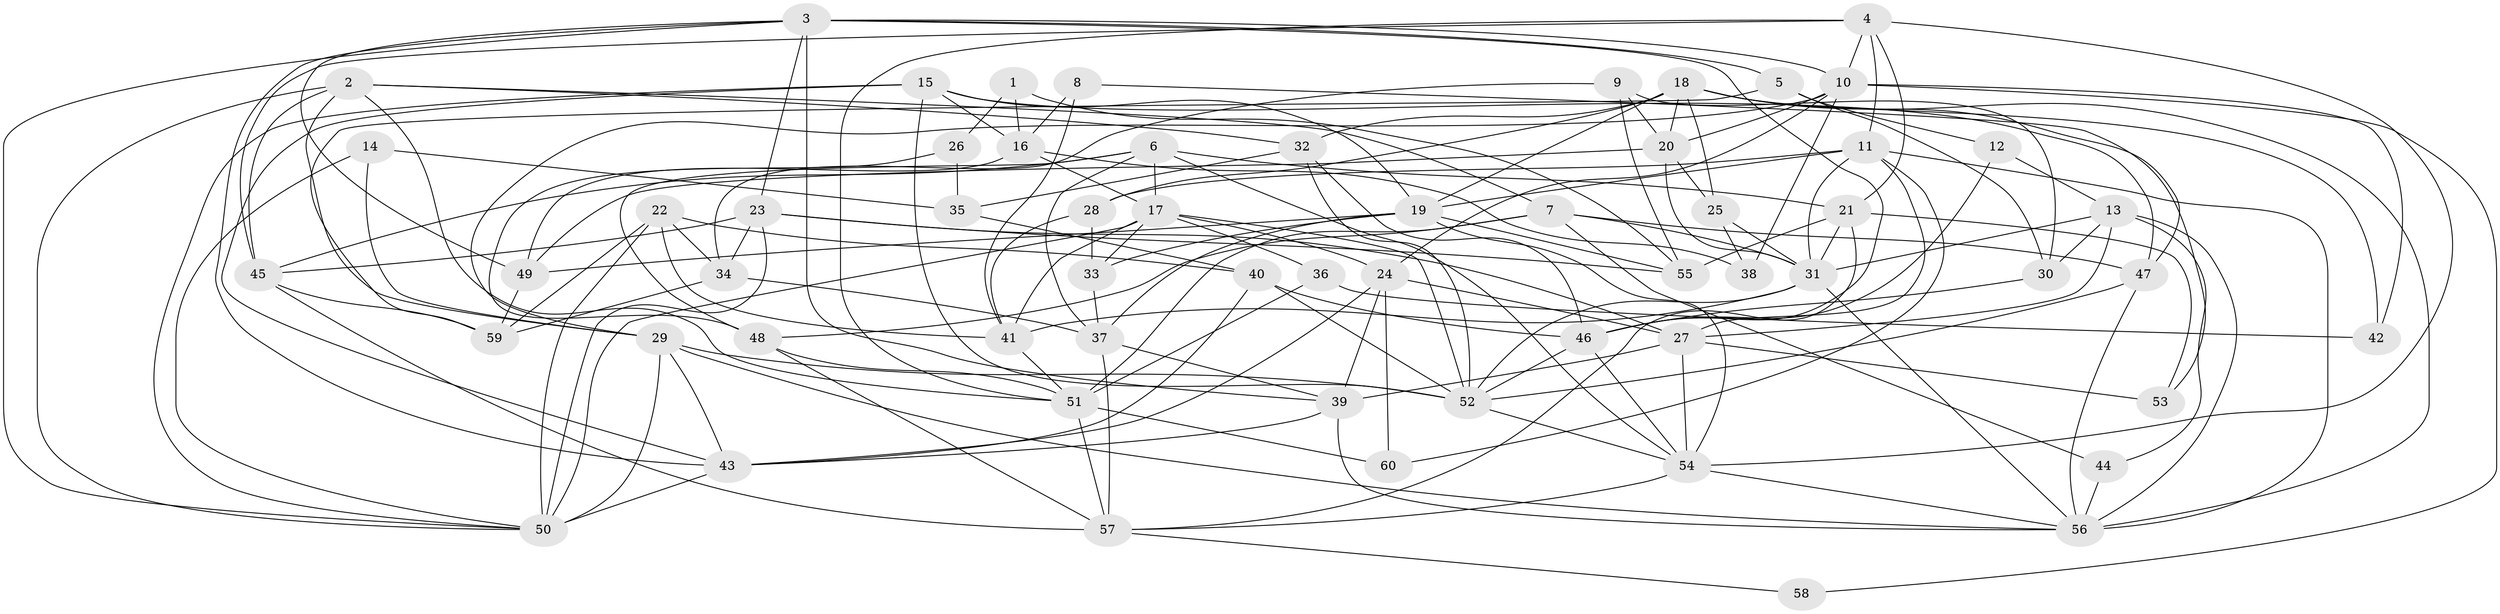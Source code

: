 // original degree distribution, {5: 0.175, 3: 0.31666666666666665, 6: 0.1, 4: 0.25, 7: 0.041666666666666664, 2: 0.10833333333333334, 8: 0.008333333333333333}
// Generated by graph-tools (version 1.1) at 2025/02/03/09/25 03:02:04]
// undirected, 60 vertices, 166 edges
graph export_dot {
graph [start="1"]
  node [color=gray90,style=filled];
  1;
  2;
  3;
  4;
  5;
  6;
  7;
  8;
  9;
  10;
  11;
  12;
  13;
  14;
  15;
  16;
  17;
  18;
  19;
  20;
  21;
  22;
  23;
  24;
  25;
  26;
  27;
  28;
  29;
  30;
  31;
  32;
  33;
  34;
  35;
  36;
  37;
  38;
  39;
  40;
  41;
  42;
  43;
  44;
  45;
  46;
  47;
  48;
  49;
  50;
  51;
  52;
  53;
  54;
  55;
  56;
  57;
  58;
  59;
  60;
  1 -- 16 [weight=1.0];
  1 -- 26 [weight=1.0];
  1 -- 55 [weight=1.0];
  2 -- 7 [weight=1.0];
  2 -- 29 [weight=1.0];
  2 -- 32 [weight=1.0];
  2 -- 45 [weight=1.0];
  2 -- 50 [weight=1.0];
  2 -- 51 [weight=1.0];
  3 -- 5 [weight=1.0];
  3 -- 10 [weight=1.0];
  3 -- 23 [weight=1.0];
  3 -- 39 [weight=2.0];
  3 -- 43 [weight=1.0];
  3 -- 46 [weight=1.0];
  3 -- 49 [weight=1.0];
  3 -- 50 [weight=1.0];
  4 -- 10 [weight=1.0];
  4 -- 11 [weight=1.0];
  4 -- 21 [weight=1.0];
  4 -- 45 [weight=1.0];
  4 -- 51 [weight=1.0];
  4 -- 54 [weight=1.0];
  5 -- 12 [weight=1.0];
  5 -- 30 [weight=1.0];
  5 -- 59 [weight=1.0];
  6 -- 17 [weight=1.0];
  6 -- 21 [weight=1.0];
  6 -- 37 [weight=1.0];
  6 -- 45 [weight=1.0];
  6 -- 48 [weight=1.0];
  6 -- 54 [weight=1.0];
  7 -- 31 [weight=1.0];
  7 -- 44 [weight=1.0];
  7 -- 47 [weight=1.0];
  7 -- 48 [weight=1.0];
  7 -- 51 [weight=1.0];
  8 -- 16 [weight=1.0];
  8 -- 41 [weight=1.0];
  8 -- 53 [weight=1.0];
  9 -- 20 [weight=1.0];
  9 -- 30 [weight=1.0];
  9 -- 34 [weight=1.0];
  9 -- 55 [weight=1.0];
  10 -- 20 [weight=1.0];
  10 -- 24 [weight=1.0];
  10 -- 29 [weight=1.0];
  10 -- 38 [weight=1.0];
  10 -- 42 [weight=1.0];
  10 -- 58 [weight=1.0];
  11 -- 19 [weight=2.0];
  11 -- 27 [weight=1.0];
  11 -- 28 [weight=1.0];
  11 -- 31 [weight=1.0];
  11 -- 56 [weight=1.0];
  11 -- 60 [weight=1.0];
  12 -- 13 [weight=1.0];
  12 -- 46 [weight=1.0];
  13 -- 27 [weight=1.0];
  13 -- 30 [weight=1.0];
  13 -- 31 [weight=1.0];
  13 -- 44 [weight=1.0];
  13 -- 56 [weight=1.0];
  14 -- 29 [weight=1.0];
  14 -- 35 [weight=1.0];
  14 -- 50 [weight=2.0];
  15 -- 16 [weight=1.0];
  15 -- 19 [weight=1.0];
  15 -- 43 [weight=1.0];
  15 -- 47 [weight=1.0];
  15 -- 50 [weight=1.0];
  15 -- 52 [weight=1.0];
  16 -- 17 [weight=1.0];
  16 -- 38 [weight=2.0];
  16 -- 49 [weight=1.0];
  17 -- 24 [weight=1.0];
  17 -- 33 [weight=1.0];
  17 -- 36 [weight=1.0];
  17 -- 41 [weight=2.0];
  17 -- 50 [weight=2.0];
  17 -- 52 [weight=2.0];
  18 -- 19 [weight=1.0];
  18 -- 20 [weight=1.0];
  18 -- 25 [weight=1.0];
  18 -- 28 [weight=1.0];
  18 -- 32 [weight=1.0];
  18 -- 42 [weight=1.0];
  18 -- 47 [weight=1.0];
  18 -- 56 [weight=1.0];
  19 -- 33 [weight=1.0];
  19 -- 37 [weight=1.0];
  19 -- 49 [weight=1.0];
  19 -- 54 [weight=1.0];
  19 -- 55 [weight=1.0];
  20 -- 25 [weight=1.0];
  20 -- 31 [weight=1.0];
  20 -- 49 [weight=1.0];
  21 -- 31 [weight=1.0];
  21 -- 53 [weight=1.0];
  21 -- 55 [weight=1.0];
  21 -- 57 [weight=1.0];
  22 -- 34 [weight=1.0];
  22 -- 40 [weight=2.0];
  22 -- 41 [weight=1.0];
  22 -- 50 [weight=1.0];
  22 -- 59 [weight=1.0];
  23 -- 27 [weight=1.0];
  23 -- 34 [weight=1.0];
  23 -- 45 [weight=1.0];
  23 -- 50 [weight=1.0];
  23 -- 55 [weight=1.0];
  24 -- 27 [weight=1.0];
  24 -- 39 [weight=1.0];
  24 -- 43 [weight=1.0];
  24 -- 60 [weight=1.0];
  25 -- 31 [weight=1.0];
  25 -- 38 [weight=2.0];
  26 -- 35 [weight=1.0];
  26 -- 48 [weight=1.0];
  27 -- 39 [weight=1.0];
  27 -- 53 [weight=1.0];
  27 -- 54 [weight=1.0];
  28 -- 33 [weight=1.0];
  28 -- 41 [weight=1.0];
  29 -- 43 [weight=1.0];
  29 -- 50 [weight=1.0];
  29 -- 52 [weight=1.0];
  29 -- 56 [weight=1.0];
  30 -- 46 [weight=1.0];
  31 -- 41 [weight=1.0];
  31 -- 52 [weight=2.0];
  31 -- 56 [weight=1.0];
  32 -- 35 [weight=1.0];
  32 -- 46 [weight=1.0];
  32 -- 52 [weight=1.0];
  33 -- 37 [weight=1.0];
  34 -- 37 [weight=1.0];
  34 -- 59 [weight=1.0];
  35 -- 40 [weight=1.0];
  36 -- 42 [weight=1.0];
  36 -- 51 [weight=1.0];
  37 -- 39 [weight=1.0];
  37 -- 57 [weight=1.0];
  39 -- 43 [weight=1.0];
  39 -- 56 [weight=1.0];
  40 -- 43 [weight=1.0];
  40 -- 46 [weight=1.0];
  40 -- 52 [weight=1.0];
  41 -- 51 [weight=1.0];
  43 -- 50 [weight=1.0];
  44 -- 56 [weight=2.0];
  45 -- 57 [weight=1.0];
  45 -- 59 [weight=2.0];
  46 -- 52 [weight=1.0];
  46 -- 54 [weight=1.0];
  47 -- 52 [weight=1.0];
  47 -- 56 [weight=1.0];
  48 -- 51 [weight=1.0];
  48 -- 57 [weight=2.0];
  49 -- 59 [weight=1.0];
  51 -- 57 [weight=1.0];
  51 -- 60 [weight=1.0];
  52 -- 54 [weight=1.0];
  54 -- 56 [weight=1.0];
  54 -- 57 [weight=1.0];
  57 -- 58 [weight=1.0];
}
